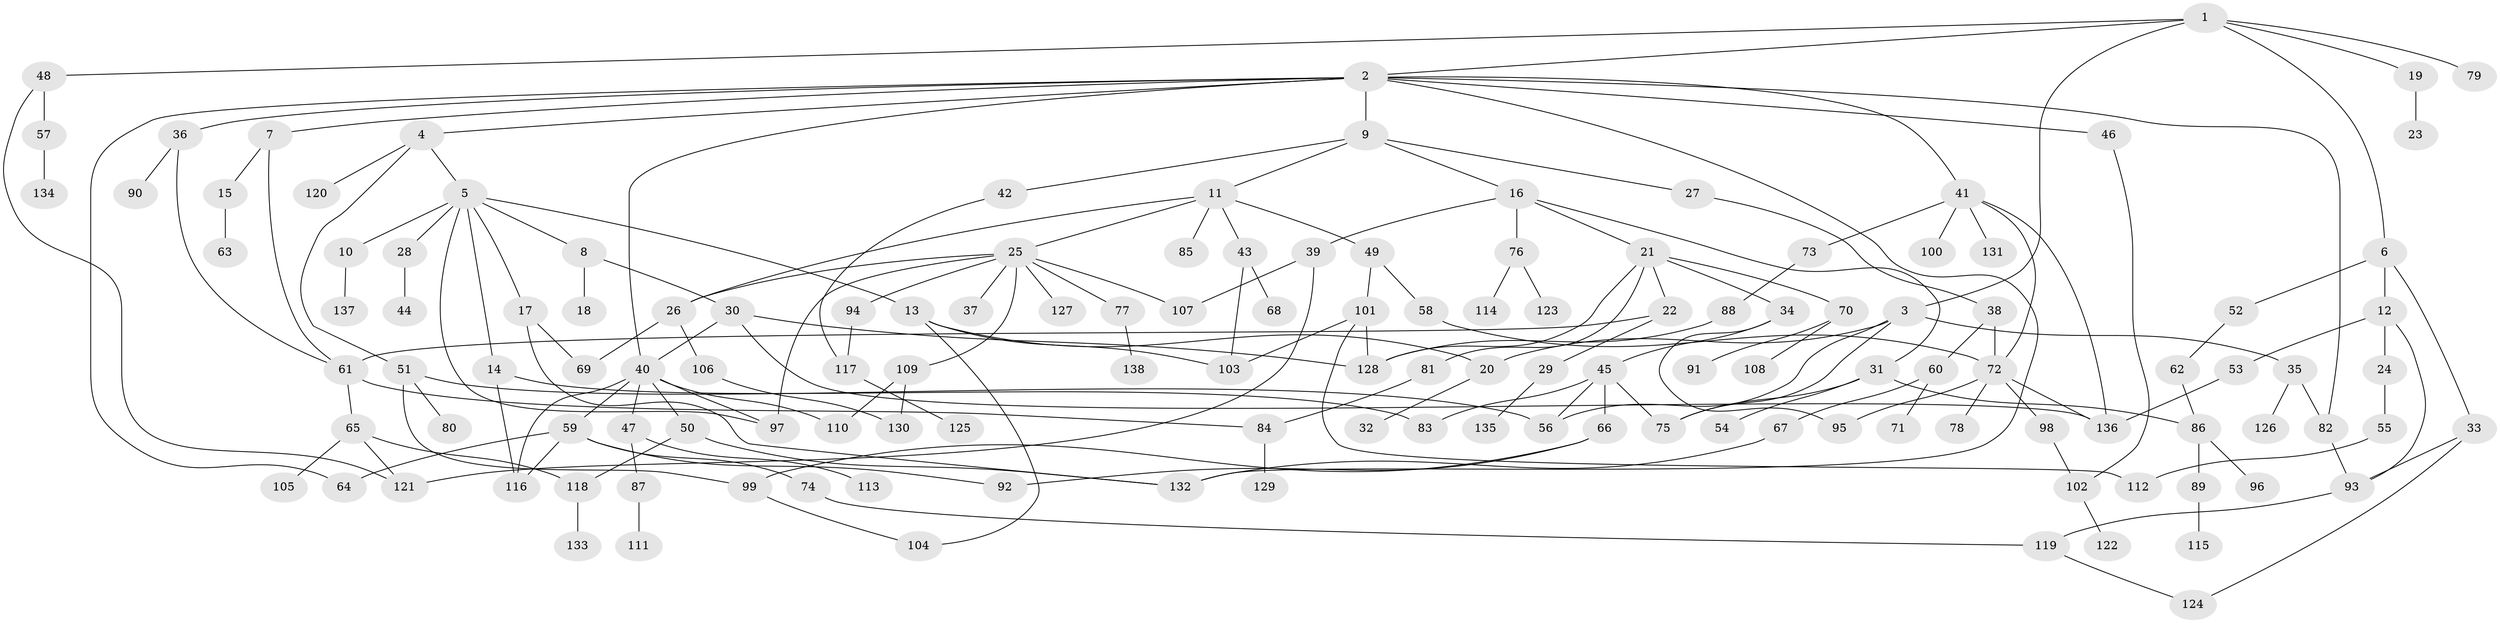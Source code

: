 // Generated by graph-tools (version 1.1) at 2025/25/03/09/25 03:25:27]
// undirected, 138 vertices, 186 edges
graph export_dot {
graph [start="1"]
  node [color=gray90,style=filled];
  1;
  2;
  3;
  4;
  5;
  6;
  7;
  8;
  9;
  10;
  11;
  12;
  13;
  14;
  15;
  16;
  17;
  18;
  19;
  20;
  21;
  22;
  23;
  24;
  25;
  26;
  27;
  28;
  29;
  30;
  31;
  32;
  33;
  34;
  35;
  36;
  37;
  38;
  39;
  40;
  41;
  42;
  43;
  44;
  45;
  46;
  47;
  48;
  49;
  50;
  51;
  52;
  53;
  54;
  55;
  56;
  57;
  58;
  59;
  60;
  61;
  62;
  63;
  64;
  65;
  66;
  67;
  68;
  69;
  70;
  71;
  72;
  73;
  74;
  75;
  76;
  77;
  78;
  79;
  80;
  81;
  82;
  83;
  84;
  85;
  86;
  87;
  88;
  89;
  90;
  91;
  92;
  93;
  94;
  95;
  96;
  97;
  98;
  99;
  100;
  101;
  102;
  103;
  104;
  105;
  106;
  107;
  108;
  109;
  110;
  111;
  112;
  113;
  114;
  115;
  116;
  117;
  118;
  119;
  120;
  121;
  122;
  123;
  124;
  125;
  126;
  127;
  128;
  129;
  130;
  131;
  132;
  133;
  134;
  135;
  136;
  137;
  138;
  1 -- 2;
  1 -- 3;
  1 -- 6;
  1 -- 19;
  1 -- 48;
  1 -- 79;
  2 -- 4;
  2 -- 7;
  2 -- 9;
  2 -- 36;
  2 -- 41;
  2 -- 46;
  2 -- 64;
  2 -- 82;
  2 -- 40;
  2 -- 132;
  3 -- 35;
  3 -- 75;
  3 -- 56;
  3 -- 20;
  4 -- 5;
  4 -- 51;
  4 -- 120;
  5 -- 8;
  5 -- 10;
  5 -- 13;
  5 -- 14;
  5 -- 17;
  5 -- 28;
  5 -- 97;
  6 -- 12;
  6 -- 33;
  6 -- 52;
  7 -- 15;
  7 -- 61;
  8 -- 18;
  8 -- 30;
  9 -- 11;
  9 -- 16;
  9 -- 27;
  9 -- 42;
  10 -- 137;
  11 -- 25;
  11 -- 43;
  11 -- 49;
  11 -- 85;
  11 -- 26;
  12 -- 24;
  12 -- 53;
  12 -- 93;
  13 -- 20;
  13 -- 103;
  13 -- 104;
  14 -- 83;
  14 -- 116;
  15 -- 63;
  16 -- 21;
  16 -- 31;
  16 -- 39;
  16 -- 76;
  17 -- 69;
  17 -- 132;
  19 -- 23;
  20 -- 32;
  21 -- 22;
  21 -- 34;
  21 -- 70;
  21 -- 81;
  21 -- 128;
  22 -- 29;
  22 -- 61;
  24 -- 55;
  25 -- 26;
  25 -- 37;
  25 -- 77;
  25 -- 94;
  25 -- 97;
  25 -- 107;
  25 -- 109;
  25 -- 127;
  26 -- 106;
  26 -- 69;
  27 -- 38;
  28 -- 44;
  29 -- 135;
  30 -- 40;
  30 -- 136;
  30 -- 128;
  31 -- 54;
  31 -- 86;
  31 -- 75;
  33 -- 93;
  33 -- 124;
  34 -- 45;
  34 -- 95;
  35 -- 126;
  35 -- 82;
  36 -- 90;
  36 -- 61;
  38 -- 60;
  38 -- 72;
  39 -- 107;
  39 -- 121;
  40 -- 47;
  40 -- 50;
  40 -- 59;
  40 -- 110;
  40 -- 116;
  40 -- 97;
  41 -- 73;
  41 -- 100;
  41 -- 131;
  41 -- 72;
  41 -- 136;
  42 -- 117;
  43 -- 68;
  43 -- 103;
  45 -- 56;
  45 -- 66;
  45 -- 75;
  45 -- 83;
  46 -- 102;
  47 -- 87;
  47 -- 113;
  48 -- 57;
  48 -- 121;
  49 -- 58;
  49 -- 101;
  50 -- 132;
  50 -- 118;
  51 -- 80;
  51 -- 99;
  51 -- 56;
  52 -- 62;
  53 -- 136;
  55 -- 112;
  57 -- 134;
  58 -- 72;
  59 -- 74;
  59 -- 92;
  59 -- 64;
  59 -- 116;
  60 -- 67;
  60 -- 71;
  61 -- 65;
  61 -- 84;
  62 -- 86;
  65 -- 105;
  65 -- 118;
  65 -- 121;
  66 -- 99;
  66 -- 92;
  67 -- 132;
  70 -- 91;
  70 -- 108;
  72 -- 78;
  72 -- 98;
  72 -- 95;
  72 -- 136;
  73 -- 88;
  74 -- 119;
  76 -- 114;
  76 -- 123;
  77 -- 138;
  81 -- 84;
  82 -- 93;
  84 -- 129;
  86 -- 89;
  86 -- 96;
  87 -- 111;
  88 -- 128;
  89 -- 115;
  93 -- 119;
  94 -- 117;
  98 -- 102;
  99 -- 104;
  101 -- 103;
  101 -- 128;
  101 -- 112;
  102 -- 122;
  106 -- 130;
  109 -- 130;
  109 -- 110;
  117 -- 125;
  118 -- 133;
  119 -- 124;
}
